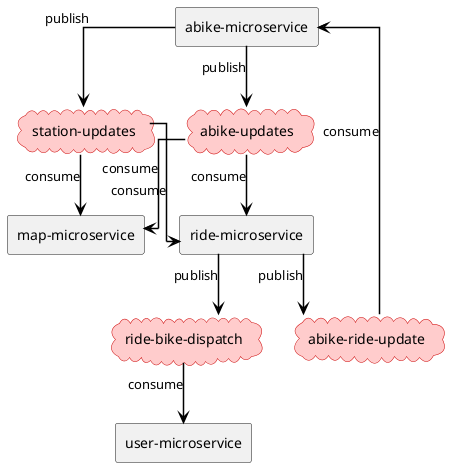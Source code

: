 
@startuml kafka-abike-communications
skinparam linetype ortho
skinparam packageStyle rectangle
skinparam ArrowColor Black
skinparam ArrowThickness 1.5

' Define style for Kafka topics
skinparam cloud {
  BackgroundColor #FFCCCC
  BorderColor #CC0000
}

' Microservices
rectangle "abike-microservice" as ABike
rectangle "ride-microservice" as Ride
rectangle "map-microservice" as Map
rectangle "user-microservice" as User

' Kafka Topics (styled)
cloud "abike-updates" as T1
cloud "station-updates" as T2
cloud "abike-ride-update" as T3
cloud "ride-bike-dispatch" as T4

' Communication flows
ABike --> T1 : publish
T1 --> Map : consume
T1 --> Ride : consume

ABike --> T2 : publish
T2 --> Map : consume
T2 --> Ride : consume

Ride --> T3 : publish
T3 --> ABike : consume

Ride --> T4 : publish
T4 --> User : consume
@enduml
